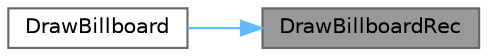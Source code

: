 digraph "DrawBillboardRec"
{
 // LATEX_PDF_SIZE
  bgcolor="transparent";
  edge [fontname=Helvetica,fontsize=10,labelfontname=Helvetica,labelfontsize=10];
  node [fontname=Helvetica,fontsize=10,shape=box,height=0.2,width=0.4];
  rankdir="RL";
  Node1 [id="Node000001",label="DrawBillboardRec",height=0.2,width=0.4,color="gray40", fillcolor="grey60", style="filled", fontcolor="black",tooltip=" "];
  Node1 -> Node2 [id="edge3_Node000001_Node000002",dir="back",color="steelblue1",style="solid",tooltip=" "];
  Node2 [id="Node000002",label="DrawBillboard",height=0.2,width=0.4,color="grey40", fillcolor="white", style="filled",URL="$_classes_2lib_2rmodels_8c.html#a91c826f25f6c8c9dac2a170f2fa9f73e",tooltip=" "];
}
